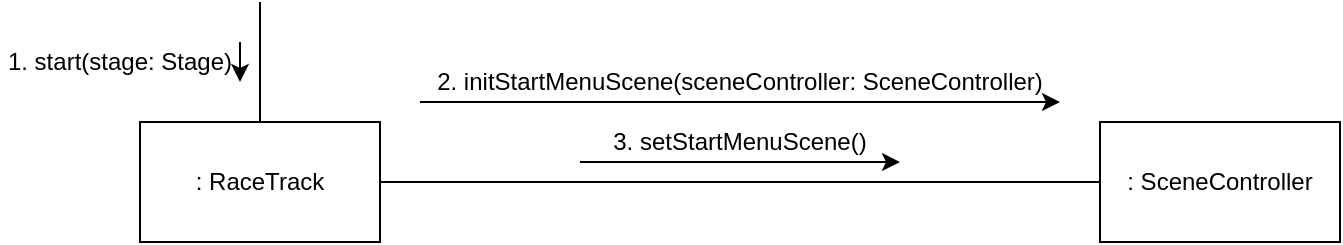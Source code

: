 <mxfile version="12.9.9" type="device"><diagram name="Page-1" id="929967ad-93f9-6ef4-fab6-5d389245f69c"><mxGraphModel dx="1106" dy="911" grid="1" gridSize="10" guides="1" tooltips="1" connect="1" arrows="1" fold="1" page="1" pageScale="1.5" pageWidth="1169" pageHeight="826" background="none" math="0" shadow="0"><root><mxCell id="0" style=";html=1;"/><mxCell id="1" style=";html=1;" parent="0"/><mxCell id="E2YWx5Px09Lwn7MdrqZP-1" value=": RaceTrack" style="rounded=0;whiteSpace=wrap;html=1;" vertex="1" parent="1"><mxGeometry x="560" y="580" width="120" height="60" as="geometry"/></mxCell><mxCell id="E2YWx5Px09Lwn7MdrqZP-3" value="" style="endArrow=none;html=1;exitX=0.5;exitY=0;exitDx=0;exitDy=0;" edge="1" parent="1" source="E2YWx5Px09Lwn7MdrqZP-1"><mxGeometry width="50" height="50" relative="1" as="geometry"><mxPoint x="570" y="540" as="sourcePoint"/><mxPoint x="620" y="520" as="targetPoint"/></mxGeometry></mxCell><mxCell id="E2YWx5Px09Lwn7MdrqZP-4" value=": SceneController" style="rounded=0;whiteSpace=wrap;html=1;" vertex="1" parent="1"><mxGeometry x="1040" y="580" width="120" height="60" as="geometry"/></mxCell><mxCell id="E2YWx5Px09Lwn7MdrqZP-5" value="" style="endArrow=none;html=1;exitX=1;exitY=0.5;exitDx=0;exitDy=0;entryX=0;entryY=0.5;entryDx=0;entryDy=0;" edge="1" parent="1" source="E2YWx5Px09Lwn7MdrqZP-1" target="E2YWx5Px09Lwn7MdrqZP-4"><mxGeometry width="50" height="50" relative="1" as="geometry"><mxPoint x="830" y="780" as="sourcePoint"/><mxPoint x="880" y="730" as="targetPoint"/></mxGeometry></mxCell><mxCell id="E2YWx5Px09Lwn7MdrqZP-6" value="1. start(stage: Stage)" style="text;html=1;strokeColor=none;fillColor=none;align=center;verticalAlign=middle;whiteSpace=wrap;rounded=0;" vertex="1" parent="1"><mxGeometry x="490" y="540" width="120" height="20" as="geometry"/></mxCell><mxCell id="E2YWx5Px09Lwn7MdrqZP-7" value="2. initStartMenuScene(sceneController: SceneController)" style="text;html=1;strokeColor=none;fillColor=none;align=center;verticalAlign=middle;whiteSpace=wrap;rounded=0;" vertex="1" parent="1"><mxGeometry x="700" y="550" width="320" height="20" as="geometry"/></mxCell><mxCell id="E2YWx5Px09Lwn7MdrqZP-8" value="3. setStartMenuScene()" style="text;html=1;strokeColor=none;fillColor=none;align=center;verticalAlign=middle;whiteSpace=wrap;rounded=0;" vertex="1" parent="1"><mxGeometry x="700" y="580" width="320" height="20" as="geometry"/></mxCell><mxCell id="E2YWx5Px09Lwn7MdrqZP-9" value="" style="endArrow=classic;html=1;entryX=1;entryY=1;entryDx=0;entryDy=0;exitX=0;exitY=1;exitDx=0;exitDy=0;" edge="1" parent="1" source="E2YWx5Px09Lwn7MdrqZP-7" target="E2YWx5Px09Lwn7MdrqZP-7"><mxGeometry width="50" height="50" relative="1" as="geometry"><mxPoint x="720" y="570" as="sourcePoint"/><mxPoint x="790" y="570" as="targetPoint"/></mxGeometry></mxCell><mxCell id="E2YWx5Px09Lwn7MdrqZP-10" value="" style="endArrow=classic;html=1;exitX=0.25;exitY=1;exitDx=0;exitDy=0;entryX=0.75;entryY=1;entryDx=0;entryDy=0;" edge="1" parent="1" source="E2YWx5Px09Lwn7MdrqZP-8" target="E2YWx5Px09Lwn7MdrqZP-8"><mxGeometry width="50" height="50" relative="1" as="geometry"><mxPoint x="880" y="730" as="sourcePoint"/><mxPoint x="930" y="680" as="targetPoint"/></mxGeometry></mxCell><mxCell id="E2YWx5Px09Lwn7MdrqZP-11" value="" style="endArrow=classic;html=1;exitX=1;exitY=0;exitDx=0;exitDy=0;entryX=1;entryY=1;entryDx=0;entryDy=0;" edge="1" parent="1" source="E2YWx5Px09Lwn7MdrqZP-6" target="E2YWx5Px09Lwn7MdrqZP-6"><mxGeometry width="50" height="50" relative="1" as="geometry"><mxPoint x="430" y="670" as="sourcePoint"/><mxPoint x="480" y="620" as="targetPoint"/></mxGeometry></mxCell></root></mxGraphModel></diagram></mxfile>